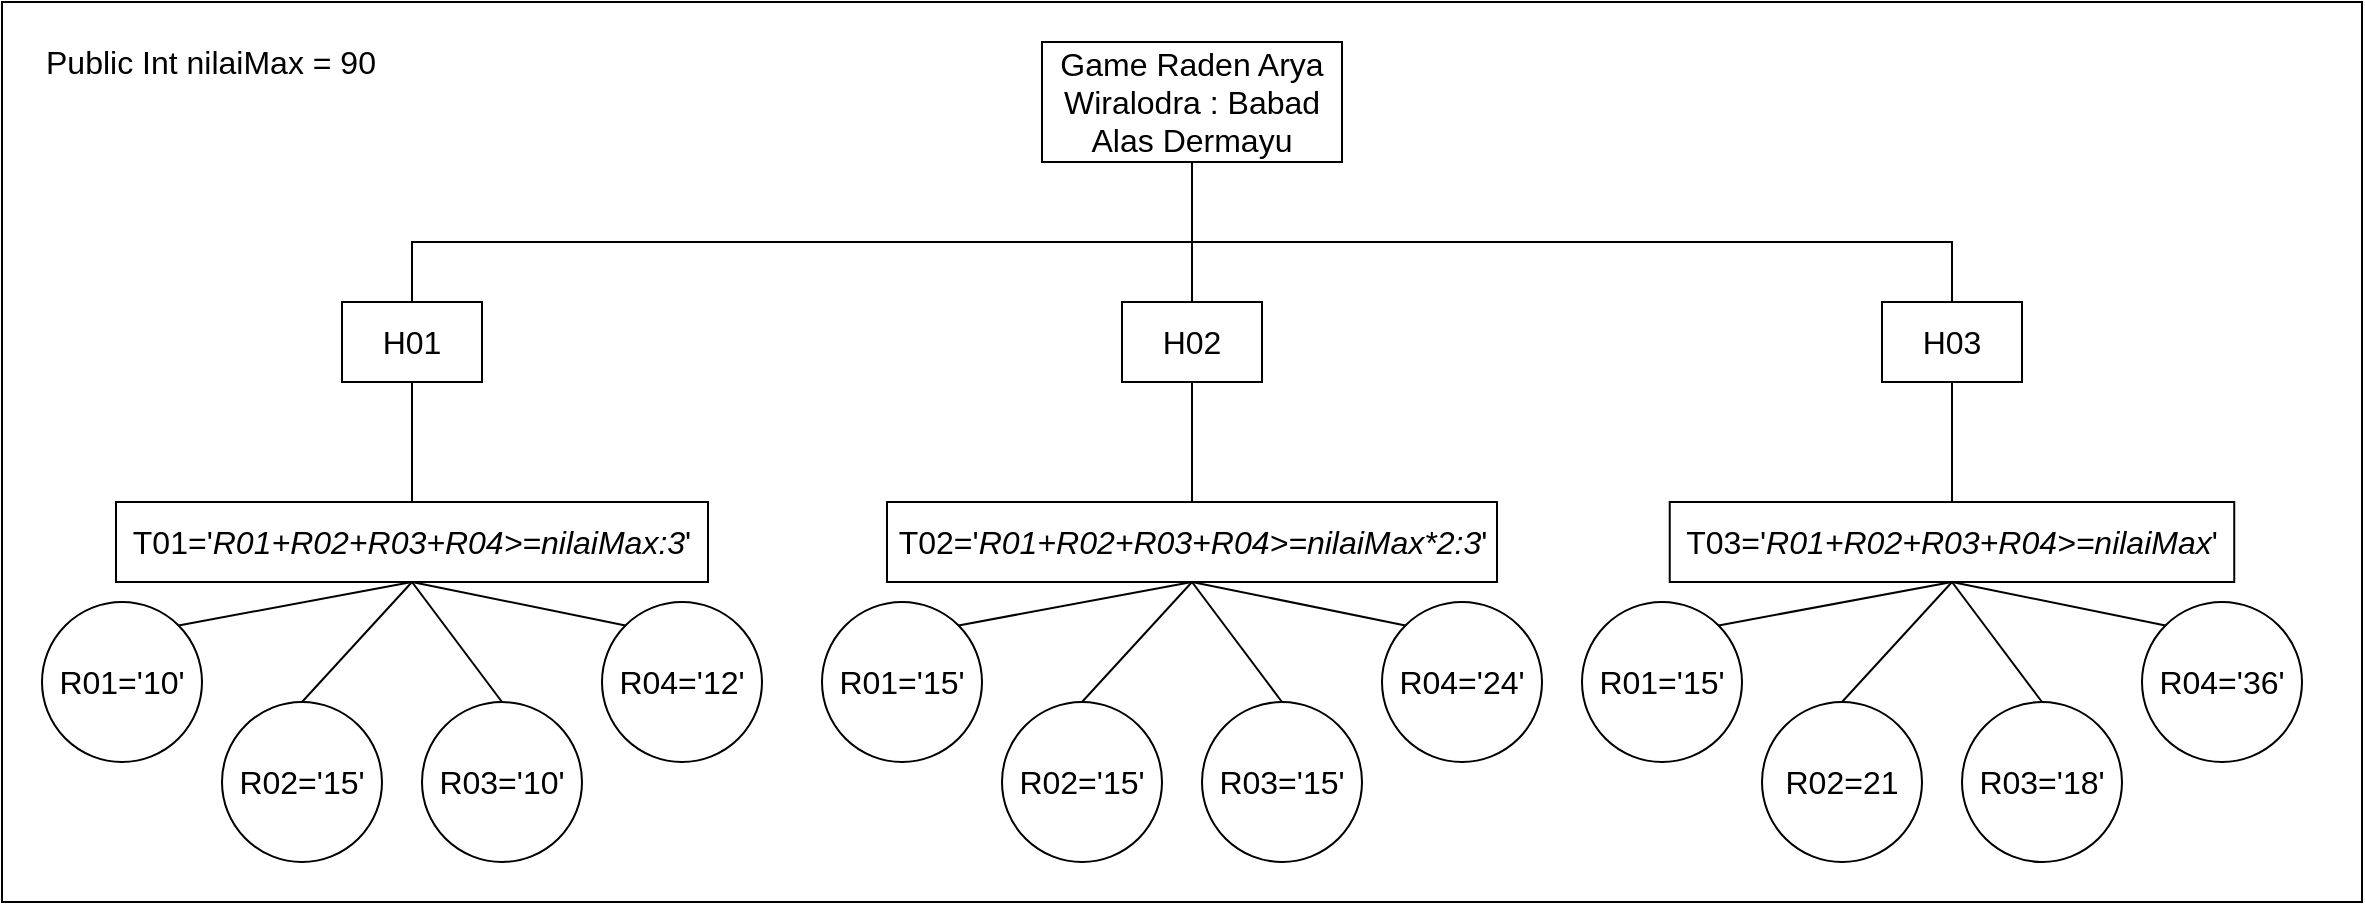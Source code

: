 <mxfile version="13.6.4" type="github">
  <diagram id="F6alMVENvAiCOfsNCA-D" name="Page-1">
    <mxGraphModel dx="2140" dy="604" grid="1" gridSize="10" guides="1" tooltips="1" connect="1" arrows="1" fold="1" page="1" pageScale="1" pageWidth="900" pageHeight="800" math="0" shadow="0">
      <root>
        <mxCell id="0" />
        <mxCell id="1" parent="0" />
        <mxCell id="dxGXI-1ypvfeSL7Pn-D6-101" value="" style="rounded=0;whiteSpace=wrap;html=1;fontSize=16;" parent="1" vertex="1">
          <mxGeometry x="-440" y="70" width="1180" height="450" as="geometry" />
        </mxCell>
        <mxCell id="dxGXI-1ypvfeSL7Pn-D6-5" style="edgeStyle=orthogonalEdgeStyle;rounded=0;orthogonalLoop=1;jettySize=auto;html=1;entryX=0.5;entryY=0;entryDx=0;entryDy=0;endArrow=none;endFill=0;fontSize=16;" parent="1" source="dxGXI-1ypvfeSL7Pn-D6-1" target="dxGXI-1ypvfeSL7Pn-D6-3" edge="1">
          <mxGeometry relative="1" as="geometry" />
        </mxCell>
        <mxCell id="dxGXI-1ypvfeSL7Pn-D6-6" style="edgeStyle=orthogonalEdgeStyle;rounded=0;orthogonalLoop=1;jettySize=auto;html=1;entryX=0.5;entryY=0;entryDx=0;entryDy=0;endArrow=none;endFill=0;fontSize=16;" parent="1" source="dxGXI-1ypvfeSL7Pn-D6-1" target="dxGXI-1ypvfeSL7Pn-D6-2" edge="1">
          <mxGeometry relative="1" as="geometry">
            <Array as="points">
              <mxPoint x="155" y="190" />
              <mxPoint x="-235" y="190" />
            </Array>
          </mxGeometry>
        </mxCell>
        <mxCell id="dxGXI-1ypvfeSL7Pn-D6-7" style="edgeStyle=orthogonalEdgeStyle;rounded=0;orthogonalLoop=1;jettySize=auto;html=1;entryX=0.5;entryY=0;entryDx=0;entryDy=0;endArrow=none;endFill=0;fontSize=16;" parent="1" source="dxGXI-1ypvfeSL7Pn-D6-1" target="dxGXI-1ypvfeSL7Pn-D6-4" edge="1">
          <mxGeometry relative="1" as="geometry">
            <Array as="points">
              <mxPoint x="155" y="190" />
              <mxPoint x="535" y="190" />
            </Array>
          </mxGeometry>
        </mxCell>
        <mxCell id="dxGXI-1ypvfeSL7Pn-D6-1" value="&lt;span style=&quot;font-size: 16px;&quot; lang=&quot;EN-US&quot;&gt;Game&lt;/span&gt;&lt;i style=&quot;font-size: 16px;&quot;&gt;&lt;span style=&quot;font-size: 16px;&quot; lang=&quot;EN-US&quot;&gt; &lt;/span&gt;&lt;/i&gt;&lt;span style=&quot;font-size: 16px;&quot; lang=&quot;EN-US&quot;&gt;Raden Arya Wiralodra : Babad Alas Dermayu&lt;/span&gt;" style="rounded=0;whiteSpace=wrap;html=1;fontSize=16;" parent="1" vertex="1">
          <mxGeometry x="80" y="90" width="150" height="60" as="geometry" />
        </mxCell>
        <mxCell id="dxGXI-1ypvfeSL7Pn-D6-98" style="edgeStyle=orthogonalEdgeStyle;rounded=0;orthogonalLoop=1;jettySize=auto;html=1;entryX=0.5;entryY=0;entryDx=0;entryDy=0;endArrow=none;endFill=0;fontSize=16;" parent="1" source="dxGXI-1ypvfeSL7Pn-D6-2" target="dxGXI-1ypvfeSL7Pn-D6-71" edge="1">
          <mxGeometry relative="1" as="geometry" />
        </mxCell>
        <mxCell id="dxGXI-1ypvfeSL7Pn-D6-2" value="H01" style="rounded=0;whiteSpace=wrap;html=1;fontSize=16;" parent="1" vertex="1">
          <mxGeometry x="-270" y="220" width="70" height="40" as="geometry" />
        </mxCell>
        <mxCell id="dxGXI-1ypvfeSL7Pn-D6-99" style="edgeStyle=orthogonalEdgeStyle;rounded=0;orthogonalLoop=1;jettySize=auto;html=1;entryX=0.5;entryY=0;entryDx=0;entryDy=0;endArrow=none;endFill=0;fontSize=16;" parent="1" source="dxGXI-1ypvfeSL7Pn-D6-3" target="dxGXI-1ypvfeSL7Pn-D6-80" edge="1">
          <mxGeometry relative="1" as="geometry" />
        </mxCell>
        <mxCell id="dxGXI-1ypvfeSL7Pn-D6-3" value="H02" style="rounded=0;whiteSpace=wrap;html=1;fontSize=16;" parent="1" vertex="1">
          <mxGeometry x="120" y="220" width="70" height="40" as="geometry" />
        </mxCell>
        <mxCell id="dxGXI-1ypvfeSL7Pn-D6-100" style="edgeStyle=orthogonalEdgeStyle;rounded=0;orthogonalLoop=1;jettySize=auto;html=1;entryX=0.5;entryY=0;entryDx=0;entryDy=0;endArrow=none;endFill=0;fontSize=16;" parent="1" source="dxGXI-1ypvfeSL7Pn-D6-4" target="dxGXI-1ypvfeSL7Pn-D6-89" edge="1">
          <mxGeometry relative="1" as="geometry" />
        </mxCell>
        <mxCell id="dxGXI-1ypvfeSL7Pn-D6-4" value="H03" style="rounded=0;whiteSpace=wrap;html=1;fontSize=16;" parent="1" vertex="1">
          <mxGeometry x="500" y="220" width="70" height="40" as="geometry" />
        </mxCell>
        <mxCell id="dxGXI-1ypvfeSL7Pn-D6-71" value="T01=&#39;&lt;i style=&quot;font-size: 16px;&quot;&gt;&lt;span style=&quot;font-size: 16px;&quot; lang=&quot;EN-US&quot;&gt;R01+R02+R03+R04&amp;gt;=nilaiMax:3&lt;/span&gt;&lt;/i&gt;&#39;" style="rounded=0;whiteSpace=wrap;html=1;fontSize=16;" parent="1" vertex="1">
          <mxGeometry x="-383" y="320" width="296" height="40" as="geometry" />
        </mxCell>
        <mxCell id="dxGXI-1ypvfeSL7Pn-D6-72" value="R02=&#39;15&#39;" style="ellipse;whiteSpace=wrap;html=1;aspect=fixed;fontSize=16;" parent="1" vertex="1">
          <mxGeometry x="-330" y="420" width="80" height="80" as="geometry" />
        </mxCell>
        <mxCell id="dxGXI-1ypvfeSL7Pn-D6-73" value="&lt;div style=&quot;font-size: 16px;&quot;&gt;R03=&#39;10&#39;&lt;/div&gt;" style="ellipse;whiteSpace=wrap;html=1;aspect=fixed;fontSize=16;" parent="1" vertex="1">
          <mxGeometry x="-230" y="420" width="80" height="80" as="geometry" />
        </mxCell>
        <mxCell id="dxGXI-1ypvfeSL7Pn-D6-74" value="R04=&#39;12&#39;" style="ellipse;whiteSpace=wrap;html=1;aspect=fixed;fontSize=16;" parent="1" vertex="1">
          <mxGeometry x="-140" y="370" width="80" height="80" as="geometry" />
        </mxCell>
        <mxCell id="dxGXI-1ypvfeSL7Pn-D6-75" value="&lt;div style=&quot;font-size: 16px;&quot;&gt;R01=&#39;10&#39;&lt;/div&gt;" style="ellipse;whiteSpace=wrap;html=1;aspect=fixed;fontSize=16;" parent="1" vertex="1">
          <mxGeometry x="-420" y="370" width="80" height="80" as="geometry" />
        </mxCell>
        <mxCell id="dxGXI-1ypvfeSL7Pn-D6-76" value="" style="endArrow=none;html=1;exitX=0.5;exitY=1;exitDx=0;exitDy=0;entryX=1;entryY=0;entryDx=0;entryDy=0;fontSize=16;" parent="1" source="dxGXI-1ypvfeSL7Pn-D6-71" target="dxGXI-1ypvfeSL7Pn-D6-75" edge="1">
          <mxGeometry width="50" height="50" relative="1" as="geometry">
            <mxPoint x="80" y="430" as="sourcePoint" />
            <mxPoint x="130" y="380" as="targetPoint" />
          </mxGeometry>
        </mxCell>
        <mxCell id="dxGXI-1ypvfeSL7Pn-D6-77" value="" style="endArrow=none;html=1;exitX=0.5;exitY=1;exitDx=0;exitDy=0;entryX=0.5;entryY=0;entryDx=0;entryDy=0;fontSize=16;" parent="1" target="dxGXI-1ypvfeSL7Pn-D6-72" edge="1">
          <mxGeometry width="50" height="50" relative="1" as="geometry">
            <mxPoint x="-235.0" y="360" as="sourcePoint" />
            <mxPoint x="-351.716" y="371.716" as="targetPoint" />
          </mxGeometry>
        </mxCell>
        <mxCell id="dxGXI-1ypvfeSL7Pn-D6-78" value="" style="endArrow=none;html=1;exitX=0.5;exitY=1;exitDx=0;exitDy=0;entryX=0.5;entryY=0;entryDx=0;entryDy=0;fontSize=16;" parent="1" target="dxGXI-1ypvfeSL7Pn-D6-73" edge="1">
          <mxGeometry width="50" height="50" relative="1" as="geometry">
            <mxPoint x="-235.0" y="360" as="sourcePoint" />
            <mxPoint x="-290" y="420" as="targetPoint" />
          </mxGeometry>
        </mxCell>
        <mxCell id="dxGXI-1ypvfeSL7Pn-D6-79" value="" style="endArrow=none;html=1;exitX=0.5;exitY=1;exitDx=0;exitDy=0;entryX=0;entryY=0;entryDx=0;entryDy=0;fontSize=16;" parent="1" target="dxGXI-1ypvfeSL7Pn-D6-74" edge="1">
          <mxGeometry width="50" height="50" relative="1" as="geometry">
            <mxPoint x="-235.0" y="360" as="sourcePoint" />
            <mxPoint x="-213.68" y="420" as="targetPoint" />
          </mxGeometry>
        </mxCell>
        <mxCell id="dxGXI-1ypvfeSL7Pn-D6-80" value="T02=&#39;&lt;i style=&quot;font-size: 16px;&quot;&gt;&lt;span style=&quot;font-size: 16px;&quot; lang=&quot;EN-US&quot;&gt;R01+R02+R03+R04&amp;gt;=&lt;/span&gt;&lt;/i&gt;&lt;i style=&quot;font-size: 16px;&quot;&gt;&lt;span style=&quot;font-size: 16px;&quot; lang=&quot;EN-US&quot;&gt;nilaiMax*2:3&lt;/span&gt;&lt;/i&gt;&#39;" style="rounded=0;whiteSpace=wrap;html=1;fontSize=16;" parent="1" vertex="1">
          <mxGeometry x="2.5" y="320" width="305" height="40" as="geometry" />
        </mxCell>
        <mxCell id="dxGXI-1ypvfeSL7Pn-D6-81" value="R02=&#39;15&#39;" style="ellipse;whiteSpace=wrap;html=1;aspect=fixed;fontSize=16;" parent="1" vertex="1">
          <mxGeometry x="60" y="420" width="80" height="80" as="geometry" />
        </mxCell>
        <mxCell id="dxGXI-1ypvfeSL7Pn-D6-82" value="&lt;div style=&quot;font-size: 16px;&quot;&gt;R03=&#39;15&#39;&lt;/div&gt;" style="ellipse;whiteSpace=wrap;html=1;aspect=fixed;fontSize=16;" parent="1" vertex="1">
          <mxGeometry x="160" y="420" width="80" height="80" as="geometry" />
        </mxCell>
        <mxCell id="dxGXI-1ypvfeSL7Pn-D6-83" value="R04=&#39;24&#39;" style="ellipse;whiteSpace=wrap;html=1;aspect=fixed;fontSize=16;" parent="1" vertex="1">
          <mxGeometry x="250" y="370" width="80" height="80" as="geometry" />
        </mxCell>
        <mxCell id="dxGXI-1ypvfeSL7Pn-D6-84" value="&lt;div style=&quot;font-size: 16px;&quot;&gt;R01=&#39;15&#39;&lt;/div&gt;" style="ellipse;whiteSpace=wrap;html=1;aspect=fixed;fontSize=16;" parent="1" vertex="1">
          <mxGeometry x="-30" y="370" width="80" height="80" as="geometry" />
        </mxCell>
        <mxCell id="dxGXI-1ypvfeSL7Pn-D6-85" value="" style="endArrow=none;html=1;exitX=0.5;exitY=1;exitDx=0;exitDy=0;entryX=1;entryY=0;entryDx=0;entryDy=0;fontSize=16;" parent="1" source="dxGXI-1ypvfeSL7Pn-D6-80" target="dxGXI-1ypvfeSL7Pn-D6-84" edge="1">
          <mxGeometry width="50" height="50" relative="1" as="geometry">
            <mxPoint x="470" y="430" as="sourcePoint" />
            <mxPoint x="520" y="380" as="targetPoint" />
          </mxGeometry>
        </mxCell>
        <mxCell id="dxGXI-1ypvfeSL7Pn-D6-86" value="" style="endArrow=none;html=1;exitX=0.5;exitY=1;exitDx=0;exitDy=0;entryX=0.5;entryY=0;entryDx=0;entryDy=0;fontSize=16;" parent="1" target="dxGXI-1ypvfeSL7Pn-D6-81" edge="1">
          <mxGeometry width="50" height="50" relative="1" as="geometry">
            <mxPoint x="155.0" y="360" as="sourcePoint" />
            <mxPoint x="38.284" y="371.716" as="targetPoint" />
          </mxGeometry>
        </mxCell>
        <mxCell id="dxGXI-1ypvfeSL7Pn-D6-87" value="" style="endArrow=none;html=1;exitX=0.5;exitY=1;exitDx=0;exitDy=0;entryX=0.5;entryY=0;entryDx=0;entryDy=0;fontSize=16;" parent="1" target="dxGXI-1ypvfeSL7Pn-D6-82" edge="1">
          <mxGeometry width="50" height="50" relative="1" as="geometry">
            <mxPoint x="155.0" y="360" as="sourcePoint" />
            <mxPoint x="100" y="420" as="targetPoint" />
          </mxGeometry>
        </mxCell>
        <mxCell id="dxGXI-1ypvfeSL7Pn-D6-88" value="" style="endArrow=none;html=1;exitX=0.5;exitY=1;exitDx=0;exitDy=0;entryX=0;entryY=0;entryDx=0;entryDy=0;fontSize=16;" parent="1" target="dxGXI-1ypvfeSL7Pn-D6-83" edge="1">
          <mxGeometry width="50" height="50" relative="1" as="geometry">
            <mxPoint x="155.0" y="360" as="sourcePoint" />
            <mxPoint x="176.32" y="420" as="targetPoint" />
          </mxGeometry>
        </mxCell>
        <mxCell id="dxGXI-1ypvfeSL7Pn-D6-89" value="&lt;div style=&quot;font-size: 16px;&quot;&gt;T03=&#39;&lt;i style=&quot;font-size: 16px;&quot;&gt;&lt;span style=&quot;font-size: 16px;&quot; lang=&quot;EN-US&quot;&gt;R01+R02+R03+R04&amp;gt;=&lt;/span&gt;&lt;/i&gt;&lt;i style=&quot;font-size: 16px;&quot;&gt;&lt;span style=&quot;font-size: 16px;&quot; lang=&quot;EN-US&quot;&gt;nilaiMax&lt;/span&gt;&lt;/i&gt;&#39;&lt;/div&gt;" style="rounded=0;whiteSpace=wrap;html=1;fontSize=16;" parent="1" vertex="1">
          <mxGeometry x="393.87" y="320" width="282.25" height="40" as="geometry" />
        </mxCell>
        <mxCell id="dxGXI-1ypvfeSL7Pn-D6-90" value="R02=21" style="ellipse;whiteSpace=wrap;html=1;aspect=fixed;fontSize=16;" parent="1" vertex="1">
          <mxGeometry x="440" y="420" width="80" height="80" as="geometry" />
        </mxCell>
        <mxCell id="dxGXI-1ypvfeSL7Pn-D6-91" value="&lt;div style=&quot;font-size: 16px;&quot;&gt;R03=&#39;18&#39;&lt;/div&gt;" style="ellipse;whiteSpace=wrap;html=1;aspect=fixed;fontSize=16;" parent="1" vertex="1">
          <mxGeometry x="540" y="420" width="80" height="80" as="geometry" />
        </mxCell>
        <mxCell id="dxGXI-1ypvfeSL7Pn-D6-92" value="R04=&#39;36&#39;" style="ellipse;whiteSpace=wrap;html=1;aspect=fixed;fontSize=16;" parent="1" vertex="1">
          <mxGeometry x="630" y="370" width="80" height="80" as="geometry" />
        </mxCell>
        <mxCell id="dxGXI-1ypvfeSL7Pn-D6-93" value="&lt;div style=&quot;font-size: 16px;&quot;&gt;R01=&#39;15&#39;&lt;/div&gt;" style="ellipse;whiteSpace=wrap;html=1;aspect=fixed;fontSize=16;" parent="1" vertex="1">
          <mxGeometry x="350" y="370" width="80" height="80" as="geometry" />
        </mxCell>
        <mxCell id="dxGXI-1ypvfeSL7Pn-D6-94" value="" style="endArrow=none;html=1;exitX=0.5;exitY=1;exitDx=0;exitDy=0;entryX=1;entryY=0;entryDx=0;entryDy=0;fontSize=16;" parent="1" source="dxGXI-1ypvfeSL7Pn-D6-89" target="dxGXI-1ypvfeSL7Pn-D6-93" edge="1">
          <mxGeometry width="50" height="50" relative="1" as="geometry">
            <mxPoint x="850" y="430" as="sourcePoint" />
            <mxPoint x="900" y="380" as="targetPoint" />
          </mxGeometry>
        </mxCell>
        <mxCell id="dxGXI-1ypvfeSL7Pn-D6-95" value="" style="endArrow=none;html=1;exitX=0.5;exitY=1;exitDx=0;exitDy=0;entryX=0.5;entryY=0;entryDx=0;entryDy=0;fontSize=16;" parent="1" target="dxGXI-1ypvfeSL7Pn-D6-90" edge="1">
          <mxGeometry width="50" height="50" relative="1" as="geometry">
            <mxPoint x="535" y="360" as="sourcePoint" />
            <mxPoint x="418.284" y="371.716" as="targetPoint" />
          </mxGeometry>
        </mxCell>
        <mxCell id="dxGXI-1ypvfeSL7Pn-D6-96" value="" style="endArrow=none;html=1;exitX=0.5;exitY=1;exitDx=0;exitDy=0;entryX=0.5;entryY=0;entryDx=0;entryDy=0;fontSize=16;" parent="1" target="dxGXI-1ypvfeSL7Pn-D6-91" edge="1">
          <mxGeometry width="50" height="50" relative="1" as="geometry">
            <mxPoint x="535" y="360" as="sourcePoint" />
            <mxPoint x="480" y="420" as="targetPoint" />
          </mxGeometry>
        </mxCell>
        <mxCell id="dxGXI-1ypvfeSL7Pn-D6-97" value="" style="endArrow=none;html=1;exitX=0.5;exitY=1;exitDx=0;exitDy=0;entryX=0;entryY=0;entryDx=0;entryDy=0;fontSize=16;" parent="1" target="dxGXI-1ypvfeSL7Pn-D6-92" edge="1">
          <mxGeometry width="50" height="50" relative="1" as="geometry">
            <mxPoint x="535" y="360" as="sourcePoint" />
            <mxPoint x="556.32" y="420" as="targetPoint" />
          </mxGeometry>
        </mxCell>
        <mxCell id="NC0tAdxItfSpQl9g0wGo-1" value="&lt;div style=&quot;font-size: 16px;&quot; align=&quot;left&quot;&gt;Public Int nilaiMax = 90&lt;br style=&quot;font-size: 16px;&quot;&gt;&lt;/div&gt;" style="text;html=1;strokeColor=none;fillColor=none;align=left;verticalAlign=middle;whiteSpace=wrap;rounded=0;fontSize=16;" vertex="1" parent="1">
          <mxGeometry x="-420" y="90" width="190" height="20" as="geometry" />
        </mxCell>
      </root>
    </mxGraphModel>
  </diagram>
</mxfile>
